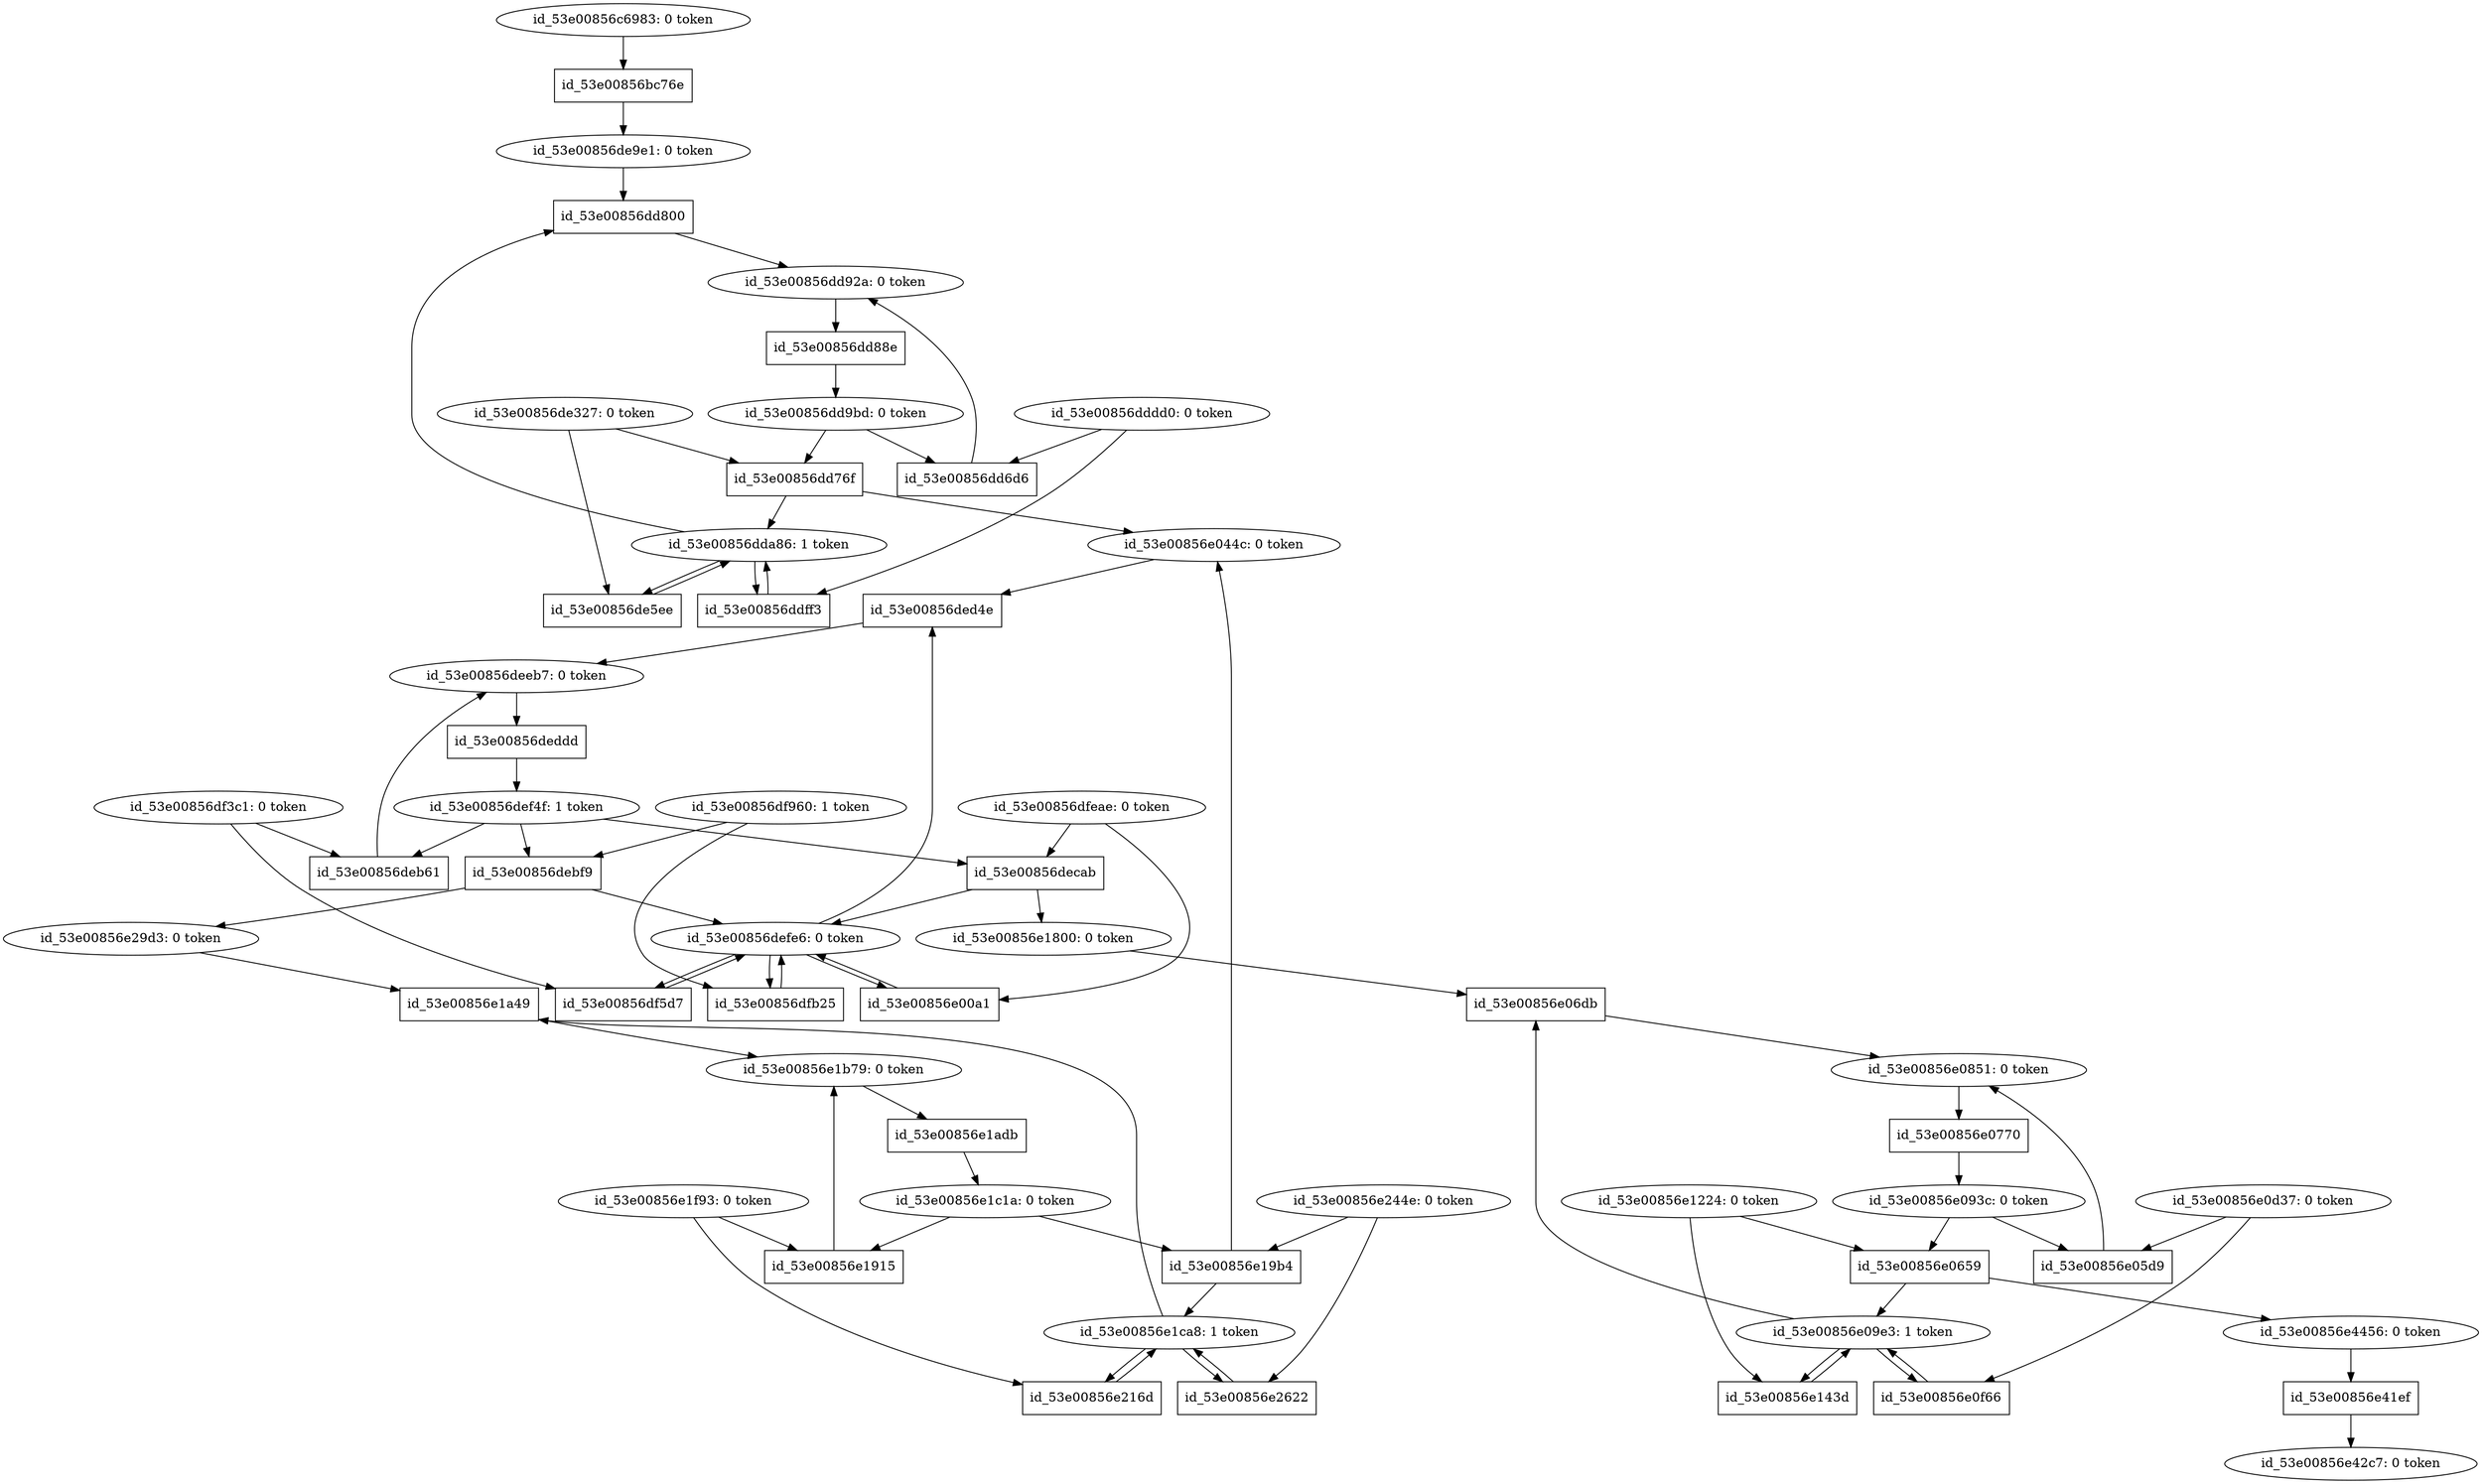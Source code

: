 digraph id_53e00856b42b7 {
id_53e00856c6983 [label="id_53e00856c6983: 0 token"];
id_53e00856dd92a [label="id_53e00856dd92a: 0 token"];
id_53e00856dd9bd [label="id_53e00856dd9bd: 0 token"];
id_53e00856dda86 [label="id_53e00856dda86: 1 token"];
id_53e00856dddd0 [label="id_53e00856dddd0: 0 token"];
id_53e00856de327 [label="id_53e00856de327: 0 token"];
id_53e00856de9e1 [label="id_53e00856de9e1: 0 token"];
id_53e00856deeb7 [label="id_53e00856deeb7: 0 token"];
id_53e00856def4f [label="id_53e00856def4f: 1 token"];
id_53e00856defe6 [label="id_53e00856defe6: 0 token"];
id_53e00856df3c1 [label="id_53e00856df3c1: 0 token"];
id_53e00856df960 [label="id_53e00856df960: 1 token"];
id_53e00856dfeae [label="id_53e00856dfeae: 0 token"];
id_53e00856e044c [label="id_53e00856e044c: 0 token"];
id_53e00856e0851 [label="id_53e00856e0851: 0 token"];
id_53e00856e093c [label="id_53e00856e093c: 0 token"];
id_53e00856e09e3 [label="id_53e00856e09e3: 1 token"];
id_53e00856e0d37 [label="id_53e00856e0d37: 0 token"];
id_53e00856e1224 [label="id_53e00856e1224: 0 token"];
id_53e00856e1800 [label="id_53e00856e1800: 0 token"];
id_53e00856e1b79 [label="id_53e00856e1b79: 0 token"];
id_53e00856e1c1a [label="id_53e00856e1c1a: 0 token"];
id_53e00856e1ca8 [label="id_53e00856e1ca8: 1 token"];
id_53e00856e1f93 [label="id_53e00856e1f93: 0 token"];
id_53e00856e244e [label="id_53e00856e244e: 0 token"];
id_53e00856e29d3 [label="id_53e00856e29d3: 0 token"];
id_53e00856e42c7 [label="id_53e00856e42c7: 0 token"];
id_53e00856e4456 [label="id_53e00856e4456: 0 token"];
id_53e00856bc76e [shape=box];
id_53e00856dd6d6 [shape=box];
id_53e00856dd76f [shape=box];
id_53e00856dd800 [shape=box];
id_53e00856dd88e [shape=box];
id_53e00856ddff3 [shape=box];
id_53e00856de5ee [shape=box];
id_53e00856deb61 [shape=box];
id_53e00856debf9 [shape=box];
id_53e00856decab [shape=box];
id_53e00856ded4e [shape=box];
id_53e00856deddd [shape=box];
id_53e00856df5d7 [shape=box];
id_53e00856dfb25 [shape=box];
id_53e00856e00a1 [shape=box];
id_53e00856e05d9 [shape=box];
id_53e00856e0659 [shape=box];
id_53e00856e06db [shape=box];
id_53e00856e0770 [shape=box];
id_53e00856e0f66 [shape=box];
id_53e00856e143d [shape=box];
id_53e00856e1915 [shape=box];
id_53e00856e19b4 [shape=box];
id_53e00856e1a49 [shape=box];
id_53e00856e1adb [shape=box];
id_53e00856e216d [shape=box];
id_53e00856e2622 [shape=box];
id_53e00856e41ef [shape=box];
id_53e00856c6983->id_53e00856bc76e;
id_53e00856dda86->id_53e00856dd800;
id_53e00856dd800->id_53e00856dd92a;
id_53e00856dd92a->id_53e00856dd88e;
id_53e00856dd88e->id_53e00856dd9bd;
id_53e00856dd9bd->id_53e00856dd6d6;
id_53e00856dddd0->id_53e00856dd6d6;
id_53e00856dddd0->id_53e00856ddff3;
id_53e00856ddff3->id_53e00856dda86;
id_53e00856dda86->id_53e00856ddff3;
id_53e00856dd6d6->id_53e00856dd92a;
id_53e00856dd9bd->id_53e00856dd76f;
id_53e00856de327->id_53e00856dd76f;
id_53e00856de327->id_53e00856de5ee;
id_53e00856de5ee->id_53e00856dda86;
id_53e00856dda86->id_53e00856de5ee;
id_53e00856dd76f->id_53e00856dda86;
id_53e00856de9e1->id_53e00856dd800;
id_53e00856defe6->id_53e00856ded4e;
id_53e00856ded4e->id_53e00856deeb7;
id_53e00856deeb7->id_53e00856deddd;
id_53e00856deddd->id_53e00856def4f;
id_53e00856def4f->id_53e00856deb61;
id_53e00856df3c1->id_53e00856deb61;
id_53e00856df3c1->id_53e00856df5d7;
id_53e00856df5d7->id_53e00856defe6;
id_53e00856defe6->id_53e00856df5d7;
id_53e00856deb61->id_53e00856deeb7;
id_53e00856def4f->id_53e00856debf9;
id_53e00856df960->id_53e00856debf9;
id_53e00856df960->id_53e00856dfb25;
id_53e00856dfb25->id_53e00856defe6;
id_53e00856defe6->id_53e00856dfb25;
id_53e00856debf9->id_53e00856defe6;
id_53e00856def4f->id_53e00856decab;
id_53e00856dfeae->id_53e00856decab;
id_53e00856dfeae->id_53e00856e00a1;
id_53e00856e00a1->id_53e00856defe6;
id_53e00856defe6->id_53e00856e00a1;
id_53e00856decab->id_53e00856defe6;
id_53e00856e044c->id_53e00856ded4e;
id_53e00856e09e3->id_53e00856e06db;
id_53e00856e06db->id_53e00856e0851;
id_53e00856e0851->id_53e00856e0770;
id_53e00856e0770->id_53e00856e093c;
id_53e00856e093c->id_53e00856e05d9;
id_53e00856e0d37->id_53e00856e05d9;
id_53e00856e0d37->id_53e00856e0f66;
id_53e00856e0f66->id_53e00856e09e3;
id_53e00856e09e3->id_53e00856e0f66;
id_53e00856e05d9->id_53e00856e0851;
id_53e00856e093c->id_53e00856e0659;
id_53e00856e1224->id_53e00856e0659;
id_53e00856e1224->id_53e00856e143d;
id_53e00856e143d->id_53e00856e09e3;
id_53e00856e09e3->id_53e00856e143d;
id_53e00856e0659->id_53e00856e09e3;
id_53e00856e1800->id_53e00856e06db;
id_53e00856e1ca8->id_53e00856e1a49;
id_53e00856e1a49->id_53e00856e1b79;
id_53e00856e1b79->id_53e00856e1adb;
id_53e00856e1adb->id_53e00856e1c1a;
id_53e00856e1c1a->id_53e00856e1915;
id_53e00856e1f93->id_53e00856e1915;
id_53e00856e1f93->id_53e00856e216d;
id_53e00856e216d->id_53e00856e1ca8;
id_53e00856e1ca8->id_53e00856e216d;
id_53e00856e1915->id_53e00856e1b79;
id_53e00856e1c1a->id_53e00856e19b4;
id_53e00856e244e->id_53e00856e19b4;
id_53e00856e244e->id_53e00856e2622;
id_53e00856e2622->id_53e00856e1ca8;
id_53e00856e1ca8->id_53e00856e2622;
id_53e00856e19b4->id_53e00856e1ca8;
id_53e00856e29d3->id_53e00856e1a49;
id_53e00856e41ef->id_53e00856e42c7;
id_53e00856e4456->id_53e00856e41ef;
id_53e00856bc76e->id_53e00856de9e1;
id_53e00856dd76f->id_53e00856e044c;
id_53e00856debf9->id_53e00856e29d3;
id_53e00856decab->id_53e00856e1800;
id_53e00856e0659->id_53e00856e4456;
id_53e00856e19b4->id_53e00856e044c;
}